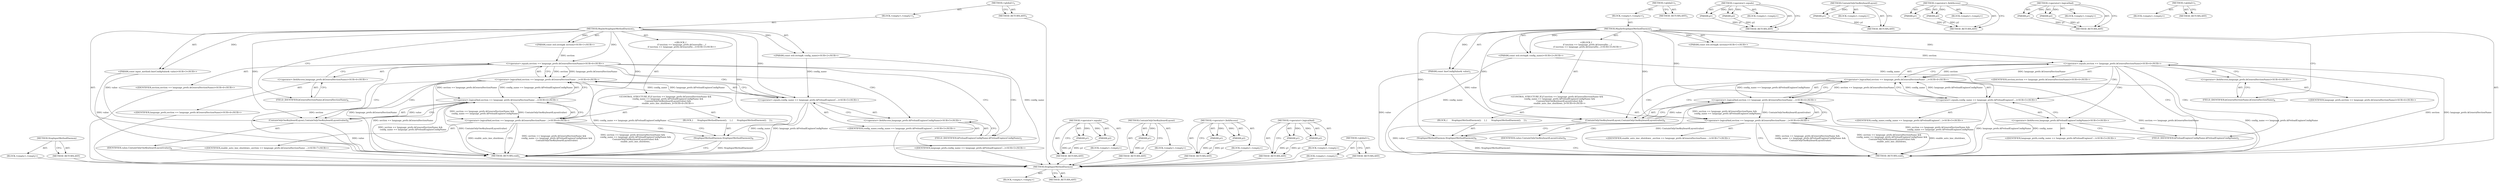 digraph "&lt;global&gt;" {
vulnerable_70 [label=<(METHOD,StopInputMethodDaemon)>];
vulnerable_71 [label=<(BLOCK,&lt;empty&gt;,&lt;empty&gt;)>];
vulnerable_72 [label=<(METHOD_RETURN,ANY)>];
vulnerable_6 [label=<(METHOD,&lt;global&gt;)<SUB>1</SUB>>];
vulnerable_7 [label=<(BLOCK,&lt;empty&gt;,&lt;empty&gt;)<SUB>1</SUB>>];
vulnerable_8 [label=<(METHOD,MaybeStopInputMethodDaemon)<SUB>1</SUB>>];
vulnerable_9 [label="<(PARAM,const std::string&amp; section)<SUB>1</SUB>>"];
vulnerable_10 [label="<(PARAM,const std::string&amp; config_name)<SUB>2</SUB>>"];
vulnerable_11 [label=<(PARAM,const ImeConfigValue&amp; value)<SUB>3</SUB>>];
vulnerable_12 [label="<(BLOCK,{
    if (section == language_prefs::kGeneralSe...,{
    if (section == language_prefs::kGeneralSe...)<SUB>3</SUB>>"];
vulnerable_13 [label="<(CONTROL_STRUCTURE,IF,if (section == language_prefs::kGeneralSectionName &amp;&amp;
        config_name == language_prefs::kPreloadEnginesConfigName &amp;&amp;
        ContainOnlyOneKeyboardLayout(value) &amp;&amp;
        enable_auto_ime_shutdown_))<SUB>4</SUB>>"];
vulnerable_14 [label="<(&lt;operator&gt;.logicalAnd,section == language_prefs::kGeneralSectionName ...)<SUB>4</SUB>>"];
vulnerable_15 [label="<(&lt;operator&gt;.logicalAnd,section == language_prefs::kGeneralSectionName ...)<SUB>4</SUB>>"];
vulnerable_16 [label="<(&lt;operator&gt;.logicalAnd,section == language_prefs::kGeneralSectionName ...)<SUB>4</SUB>>"];
vulnerable_17 [label="<(&lt;operator&gt;.equals,section == language_prefs::kGeneralSectionName)<SUB>4</SUB>>"];
vulnerable_18 [label="<(IDENTIFIER,section,section == language_prefs::kGeneralSectionName)<SUB>4</SUB>>"];
vulnerable_19 [label="<(&lt;operator&gt;.fieldAccess,language_prefs::kGeneralSectionName)<SUB>4</SUB>>"];
vulnerable_20 [label="<(IDENTIFIER,language_prefs,section == language_prefs::kGeneralSectionName)<SUB>4</SUB>>"];
vulnerable_21 [label=<(FIELD_IDENTIFIER,kGeneralSectionName,kGeneralSectionName)<SUB>4</SUB>>];
vulnerable_22 [label="<(&lt;operator&gt;.equals,config_name == language_prefs::kPreloadEnginesC...)<SUB>5</SUB>>"];
vulnerable_23 [label="<(IDENTIFIER,config_name,config_name == language_prefs::kPreloadEnginesC...)<SUB>5</SUB>>"];
vulnerable_24 [label="<(&lt;operator&gt;.fieldAccess,language_prefs::kPreloadEnginesConfigName)<SUB>5</SUB>>"];
vulnerable_25 [label="<(IDENTIFIER,language_prefs,config_name == language_prefs::kPreloadEnginesC...)<SUB>5</SUB>>"];
vulnerable_26 [label=<(FIELD_IDENTIFIER,kPreloadEnginesConfigName,kPreloadEnginesConfigName)<SUB>5</SUB>>];
vulnerable_27 [label=<(ContainOnlyOneKeyboardLayout,ContainOnlyOneKeyboardLayout(value))<SUB>6</SUB>>];
vulnerable_28 [label=<(IDENTIFIER,value,ContainOnlyOneKeyboardLayout(value))<SUB>6</SUB>>];
vulnerable_29 [label="<(IDENTIFIER,enable_auto_ime_shutdown_,section == language_prefs::kGeneralSectionName ...)<SUB>7</SUB>>"];
vulnerable_30 [label=<(BLOCK,{
      StopInputMethodDaemon();
    },{
      StopInputMethodDaemon();
    })<SUB>7</SUB>>];
vulnerable_31 [label=<(StopInputMethodDaemon,StopInputMethodDaemon())<SUB>8</SUB>>];
vulnerable_32 [label=<(METHOD_RETURN,void)<SUB>1</SUB>>];
vulnerable_34 [label=<(METHOD_RETURN,ANY)<SUB>1</SUB>>];
vulnerable_56 [label=<(METHOD,&lt;operator&gt;.equals)>];
vulnerable_57 [label=<(PARAM,p1)>];
vulnerable_58 [label=<(PARAM,p2)>];
vulnerable_59 [label=<(BLOCK,&lt;empty&gt;,&lt;empty&gt;)>];
vulnerable_60 [label=<(METHOD_RETURN,ANY)>];
vulnerable_66 [label=<(METHOD,ContainOnlyOneKeyboardLayout)>];
vulnerable_67 [label=<(PARAM,p1)>];
vulnerable_68 [label=<(BLOCK,&lt;empty&gt;,&lt;empty&gt;)>];
vulnerable_69 [label=<(METHOD_RETURN,ANY)>];
vulnerable_61 [label=<(METHOD,&lt;operator&gt;.fieldAccess)>];
vulnerable_62 [label=<(PARAM,p1)>];
vulnerable_63 [label=<(PARAM,p2)>];
vulnerable_64 [label=<(BLOCK,&lt;empty&gt;,&lt;empty&gt;)>];
vulnerable_65 [label=<(METHOD_RETURN,ANY)>];
vulnerable_51 [label=<(METHOD,&lt;operator&gt;.logicalAnd)>];
vulnerable_52 [label=<(PARAM,p1)>];
vulnerable_53 [label=<(PARAM,p2)>];
vulnerable_54 [label=<(BLOCK,&lt;empty&gt;,&lt;empty&gt;)>];
vulnerable_55 [label=<(METHOD_RETURN,ANY)>];
vulnerable_45 [label=<(METHOD,&lt;global&gt;)<SUB>1</SUB>>];
vulnerable_46 [label=<(BLOCK,&lt;empty&gt;,&lt;empty&gt;)>];
vulnerable_47 [label=<(METHOD_RETURN,ANY)>];
fixed_70 [label=<(METHOD,StopInputMethodDaemon)>];
fixed_71 [label=<(BLOCK,&lt;empty&gt;,&lt;empty&gt;)>];
fixed_72 [label=<(METHOD_RETURN,ANY)>];
fixed_6 [label=<(METHOD,&lt;global&gt;)<SUB>1</SUB>>];
fixed_7 [label=<(BLOCK,&lt;empty&gt;,&lt;empty&gt;)<SUB>1</SUB>>];
fixed_8 [label=<(METHOD,MaybeStopInputMethodDaemon)<SUB>1</SUB>>];
fixed_9 [label="<(PARAM,const std::string&amp; section)<SUB>1</SUB>>"];
fixed_10 [label="<(PARAM,const std::string&amp; config_name)<SUB>2</SUB>>"];
fixed_11 [label="<(PARAM,const input_method::ImeConfigValue&amp; value)<SUB>3</SUB>>"];
fixed_12 [label="<(BLOCK,{
    if (section == language_prefs::kGeneralSe...,{
    if (section == language_prefs::kGeneralSe...)<SUB>3</SUB>>"];
fixed_13 [label="<(CONTROL_STRUCTURE,IF,if (section == language_prefs::kGeneralSectionName &amp;&amp;
        config_name == language_prefs::kPreloadEnginesConfigName &amp;&amp;
        ContainOnlyOneKeyboardLayout(value) &amp;&amp;
        enable_auto_ime_shutdown_))<SUB>4</SUB>>"];
fixed_14 [label="<(&lt;operator&gt;.logicalAnd,section == language_prefs::kGeneralSectionName ...)<SUB>4</SUB>>"];
fixed_15 [label="<(&lt;operator&gt;.logicalAnd,section == language_prefs::kGeneralSectionName ...)<SUB>4</SUB>>"];
fixed_16 [label="<(&lt;operator&gt;.logicalAnd,section == language_prefs::kGeneralSectionName ...)<SUB>4</SUB>>"];
fixed_17 [label="<(&lt;operator&gt;.equals,section == language_prefs::kGeneralSectionName)<SUB>4</SUB>>"];
fixed_18 [label="<(IDENTIFIER,section,section == language_prefs::kGeneralSectionName)<SUB>4</SUB>>"];
fixed_19 [label="<(&lt;operator&gt;.fieldAccess,language_prefs::kGeneralSectionName)<SUB>4</SUB>>"];
fixed_20 [label="<(IDENTIFIER,language_prefs,section == language_prefs::kGeneralSectionName)<SUB>4</SUB>>"];
fixed_21 [label=<(FIELD_IDENTIFIER,kGeneralSectionName,kGeneralSectionName)<SUB>4</SUB>>];
fixed_22 [label="<(&lt;operator&gt;.equals,config_name == language_prefs::kPreloadEnginesC...)<SUB>5</SUB>>"];
fixed_23 [label="<(IDENTIFIER,config_name,config_name == language_prefs::kPreloadEnginesC...)<SUB>5</SUB>>"];
fixed_24 [label="<(&lt;operator&gt;.fieldAccess,language_prefs::kPreloadEnginesConfigName)<SUB>5</SUB>>"];
fixed_25 [label="<(IDENTIFIER,language_prefs,config_name == language_prefs::kPreloadEnginesC...)<SUB>5</SUB>>"];
fixed_26 [label=<(FIELD_IDENTIFIER,kPreloadEnginesConfigName,kPreloadEnginesConfigName)<SUB>5</SUB>>];
fixed_27 [label=<(ContainOnlyOneKeyboardLayout,ContainOnlyOneKeyboardLayout(value))<SUB>6</SUB>>];
fixed_28 [label=<(IDENTIFIER,value,ContainOnlyOneKeyboardLayout(value))<SUB>6</SUB>>];
fixed_29 [label="<(IDENTIFIER,enable_auto_ime_shutdown_,section == language_prefs::kGeneralSectionName ...)<SUB>7</SUB>>"];
fixed_30 [label=<(BLOCK,{
      StopInputMethodDaemon();
    },{
      StopInputMethodDaemon();
    })<SUB>7</SUB>>];
fixed_31 [label=<(StopInputMethodDaemon,StopInputMethodDaemon())<SUB>8</SUB>>];
fixed_32 [label=<(METHOD_RETURN,void)<SUB>1</SUB>>];
fixed_34 [label=<(METHOD_RETURN,ANY)<SUB>1</SUB>>];
fixed_56 [label=<(METHOD,&lt;operator&gt;.equals)>];
fixed_57 [label=<(PARAM,p1)>];
fixed_58 [label=<(PARAM,p2)>];
fixed_59 [label=<(BLOCK,&lt;empty&gt;,&lt;empty&gt;)>];
fixed_60 [label=<(METHOD_RETURN,ANY)>];
fixed_66 [label=<(METHOD,ContainOnlyOneKeyboardLayout)>];
fixed_67 [label=<(PARAM,p1)>];
fixed_68 [label=<(BLOCK,&lt;empty&gt;,&lt;empty&gt;)>];
fixed_69 [label=<(METHOD_RETURN,ANY)>];
fixed_61 [label=<(METHOD,&lt;operator&gt;.fieldAccess)>];
fixed_62 [label=<(PARAM,p1)>];
fixed_63 [label=<(PARAM,p2)>];
fixed_64 [label=<(BLOCK,&lt;empty&gt;,&lt;empty&gt;)>];
fixed_65 [label=<(METHOD_RETURN,ANY)>];
fixed_51 [label=<(METHOD,&lt;operator&gt;.logicalAnd)>];
fixed_52 [label=<(PARAM,p1)>];
fixed_53 [label=<(PARAM,p2)>];
fixed_54 [label=<(BLOCK,&lt;empty&gt;,&lt;empty&gt;)>];
fixed_55 [label=<(METHOD_RETURN,ANY)>];
fixed_45 [label=<(METHOD,&lt;global&gt;)<SUB>1</SUB>>];
fixed_46 [label=<(BLOCK,&lt;empty&gt;,&lt;empty&gt;)>];
fixed_47 [label=<(METHOD_RETURN,ANY)>];
vulnerable_70 -> vulnerable_71  [key=0, label="AST: "];
vulnerable_70 -> vulnerable_72  [key=0, label="AST: "];
vulnerable_70 -> vulnerable_72  [key=1, label="CFG: "];
vulnerable_6 -> vulnerable_7  [key=0, label="AST: "];
vulnerable_6 -> vulnerable_34  [key=0, label="AST: "];
vulnerable_6 -> vulnerable_34  [key=1, label="CFG: "];
vulnerable_7 -> vulnerable_8  [key=0, label="AST: "];
vulnerable_8 -> vulnerable_9  [key=0, label="AST: "];
vulnerable_8 -> vulnerable_9  [key=1, label="DDG: "];
vulnerable_8 -> vulnerable_10  [key=0, label="AST: "];
vulnerable_8 -> vulnerable_10  [key=1, label="DDG: "];
vulnerable_8 -> vulnerable_11  [key=0, label="AST: "];
vulnerable_8 -> vulnerable_11  [key=1, label="DDG: "];
vulnerable_8 -> vulnerable_12  [key=0, label="AST: "];
vulnerable_8 -> vulnerable_32  [key=0, label="AST: "];
vulnerable_8 -> vulnerable_21  [key=0, label="CFG: "];
vulnerable_8 -> vulnerable_14  [key=0, label="DDG: "];
vulnerable_8 -> vulnerable_31  [key=0, label="DDG: "];
vulnerable_8 -> vulnerable_27  [key=0, label="DDG: "];
vulnerable_8 -> vulnerable_17  [key=0, label="DDG: "];
vulnerable_8 -> vulnerable_22  [key=0, label="DDG: "];
vulnerable_9 -> vulnerable_17  [key=0, label="DDG: section"];
vulnerable_10 -> vulnerable_32  [key=0, label="DDG: config_name"];
vulnerable_10 -> vulnerable_22  [key=0, label="DDG: config_name"];
vulnerable_11 -> vulnerable_32  [key=0, label="DDG: value"];
vulnerable_11 -> vulnerable_27  [key=0, label="DDG: value"];
vulnerable_12 -> vulnerable_13  [key=0, label="AST: "];
vulnerable_13 -> vulnerable_14  [key=0, label="AST: "];
vulnerable_13 -> vulnerable_30  [key=0, label="AST: "];
vulnerable_14 -> vulnerable_15  [key=0, label="AST: "];
vulnerable_14 -> vulnerable_29  [key=0, label="AST: "];
vulnerable_14 -> vulnerable_31  [key=0, label="CFG: "];
vulnerable_14 -> vulnerable_31  [key=1, label="CDG: "];
vulnerable_14 -> vulnerable_32  [key=0, label="CFG: "];
vulnerable_14 -> vulnerable_32  [key=1, label="DDG: section == language_prefs::kGeneralSectionName &amp;&amp;
        config_name == language_prefs::kPreloadEnginesConfigName &amp;&amp;
        ContainOnlyOneKeyboardLayout(value)"];
vulnerable_14 -> vulnerable_32  [key=2, label="DDG: section == language_prefs::kGeneralSectionName &amp;&amp;
        config_name == language_prefs::kPreloadEnginesConfigName &amp;&amp;
        ContainOnlyOneKeyboardLayout(value) &amp;&amp;
        enable_auto_ime_shutdown_"];
vulnerable_14 -> vulnerable_32  [key=3, label="DDG: enable_auto_ime_shutdown_"];
vulnerable_15 -> vulnerable_16  [key=0, label="AST: "];
vulnerable_15 -> vulnerable_27  [key=0, label="AST: "];
vulnerable_15 -> vulnerable_14  [key=0, label="CFG: "];
vulnerable_15 -> vulnerable_14  [key=1, label="DDG: section == language_prefs::kGeneralSectionName &amp;&amp;
        config_name == language_prefs::kPreloadEnginesConfigName"];
vulnerable_15 -> vulnerable_14  [key=2, label="DDG: ContainOnlyOneKeyboardLayout(value)"];
vulnerable_15 -> vulnerable_32  [key=0, label="DDG: section == language_prefs::kGeneralSectionName &amp;&amp;
        config_name == language_prefs::kPreloadEnginesConfigName"];
vulnerable_15 -> vulnerable_32  [key=1, label="DDG: ContainOnlyOneKeyboardLayout(value)"];
vulnerable_16 -> vulnerable_17  [key=0, label="AST: "];
vulnerable_16 -> vulnerable_22  [key=0, label="AST: "];
vulnerable_16 -> vulnerable_15  [key=0, label="CFG: "];
vulnerable_16 -> vulnerable_15  [key=1, label="DDG: section == language_prefs::kGeneralSectionName"];
vulnerable_16 -> vulnerable_15  [key=2, label="DDG: config_name == language_prefs::kPreloadEnginesConfigName"];
vulnerable_16 -> vulnerable_27  [key=0, label="CFG: "];
vulnerable_16 -> vulnerable_27  [key=1, label="CDG: "];
vulnerable_16 -> vulnerable_32  [key=0, label="DDG: section == language_prefs::kGeneralSectionName"];
vulnerable_16 -> vulnerable_32  [key=1, label="DDG: config_name == language_prefs::kPreloadEnginesConfigName"];
vulnerable_17 -> vulnerable_18  [key=0, label="AST: "];
vulnerable_17 -> vulnerable_19  [key=0, label="AST: "];
vulnerable_17 -> vulnerable_16  [key=0, label="CFG: "];
vulnerable_17 -> vulnerable_16  [key=1, label="DDG: section"];
vulnerable_17 -> vulnerable_16  [key=2, label="DDG: language_prefs::kGeneralSectionName"];
vulnerable_17 -> vulnerable_26  [key=0, label="CFG: "];
vulnerable_17 -> vulnerable_26  [key=1, label="CDG: "];
vulnerable_17 -> vulnerable_32  [key=0, label="DDG: section"];
vulnerable_17 -> vulnerable_32  [key=1, label="DDG: language_prefs::kGeneralSectionName"];
vulnerable_17 -> vulnerable_24  [key=0, label="CDG: "];
vulnerable_17 -> vulnerable_22  [key=0, label="CDG: "];
vulnerable_19 -> vulnerable_20  [key=0, label="AST: "];
vulnerable_19 -> vulnerable_21  [key=0, label="AST: "];
vulnerable_19 -> vulnerable_17  [key=0, label="CFG: "];
vulnerable_21 -> vulnerable_19  [key=0, label="CFG: "];
vulnerable_22 -> vulnerable_23  [key=0, label="AST: "];
vulnerable_22 -> vulnerable_24  [key=0, label="AST: "];
vulnerable_22 -> vulnerable_16  [key=0, label="CFG: "];
vulnerable_22 -> vulnerable_16  [key=1, label="DDG: config_name"];
vulnerable_22 -> vulnerable_16  [key=2, label="DDG: language_prefs::kPreloadEnginesConfigName"];
vulnerable_22 -> vulnerable_32  [key=0, label="DDG: config_name"];
vulnerable_22 -> vulnerable_32  [key=1, label="DDG: language_prefs::kPreloadEnginesConfigName"];
vulnerable_24 -> vulnerable_25  [key=0, label="AST: "];
vulnerable_24 -> vulnerable_26  [key=0, label="AST: "];
vulnerable_24 -> vulnerable_22  [key=0, label="CFG: "];
vulnerable_26 -> vulnerable_24  [key=0, label="CFG: "];
vulnerable_27 -> vulnerable_28  [key=0, label="AST: "];
vulnerable_27 -> vulnerable_15  [key=0, label="CFG: "];
vulnerable_27 -> vulnerable_15  [key=1, label="DDG: value"];
vulnerable_27 -> vulnerable_32  [key=0, label="DDG: value"];
vulnerable_30 -> vulnerable_31  [key=0, label="AST: "];
vulnerable_31 -> vulnerable_32  [key=0, label="CFG: "];
vulnerable_31 -> vulnerable_32  [key=1, label="DDG: StopInputMethodDaemon()"];
vulnerable_56 -> vulnerable_57  [key=0, label="AST: "];
vulnerable_56 -> vulnerable_57  [key=1, label="DDG: "];
vulnerable_56 -> vulnerable_59  [key=0, label="AST: "];
vulnerable_56 -> vulnerable_58  [key=0, label="AST: "];
vulnerable_56 -> vulnerable_58  [key=1, label="DDG: "];
vulnerable_56 -> vulnerable_60  [key=0, label="AST: "];
vulnerable_56 -> vulnerable_60  [key=1, label="CFG: "];
vulnerable_57 -> vulnerable_60  [key=0, label="DDG: p1"];
vulnerable_58 -> vulnerable_60  [key=0, label="DDG: p2"];
vulnerable_66 -> vulnerable_67  [key=0, label="AST: "];
vulnerable_66 -> vulnerable_67  [key=1, label="DDG: "];
vulnerable_66 -> vulnerable_68  [key=0, label="AST: "];
vulnerable_66 -> vulnerable_69  [key=0, label="AST: "];
vulnerable_66 -> vulnerable_69  [key=1, label="CFG: "];
vulnerable_67 -> vulnerable_69  [key=0, label="DDG: p1"];
vulnerable_61 -> vulnerable_62  [key=0, label="AST: "];
vulnerable_61 -> vulnerable_62  [key=1, label="DDG: "];
vulnerable_61 -> vulnerable_64  [key=0, label="AST: "];
vulnerable_61 -> vulnerable_63  [key=0, label="AST: "];
vulnerable_61 -> vulnerable_63  [key=1, label="DDG: "];
vulnerable_61 -> vulnerable_65  [key=0, label="AST: "];
vulnerable_61 -> vulnerable_65  [key=1, label="CFG: "];
vulnerable_62 -> vulnerable_65  [key=0, label="DDG: p1"];
vulnerable_63 -> vulnerable_65  [key=0, label="DDG: p2"];
vulnerable_51 -> vulnerable_52  [key=0, label="AST: "];
vulnerable_51 -> vulnerable_52  [key=1, label="DDG: "];
vulnerable_51 -> vulnerable_54  [key=0, label="AST: "];
vulnerable_51 -> vulnerable_53  [key=0, label="AST: "];
vulnerable_51 -> vulnerable_53  [key=1, label="DDG: "];
vulnerable_51 -> vulnerable_55  [key=0, label="AST: "];
vulnerable_51 -> vulnerable_55  [key=1, label="CFG: "];
vulnerable_52 -> vulnerable_55  [key=0, label="DDG: p1"];
vulnerable_53 -> vulnerable_55  [key=0, label="DDG: p2"];
vulnerable_45 -> vulnerable_46  [key=0, label="AST: "];
vulnerable_45 -> vulnerable_47  [key=0, label="AST: "];
vulnerable_45 -> vulnerable_47  [key=1, label="CFG: "];
fixed_70 -> fixed_71  [key=0, label="AST: "];
fixed_70 -> fixed_72  [key=0, label="AST: "];
fixed_70 -> fixed_72  [key=1, label="CFG: "];
fixed_71 -> vulnerable_70  [key=0];
fixed_72 -> vulnerable_70  [key=0];
fixed_6 -> fixed_7  [key=0, label="AST: "];
fixed_6 -> fixed_34  [key=0, label="AST: "];
fixed_6 -> fixed_34  [key=1, label="CFG: "];
fixed_7 -> fixed_8  [key=0, label="AST: "];
fixed_8 -> fixed_9  [key=0, label="AST: "];
fixed_8 -> fixed_9  [key=1, label="DDG: "];
fixed_8 -> fixed_10  [key=0, label="AST: "];
fixed_8 -> fixed_10  [key=1, label="DDG: "];
fixed_8 -> fixed_11  [key=0, label="AST: "];
fixed_8 -> fixed_11  [key=1, label="DDG: "];
fixed_8 -> fixed_12  [key=0, label="AST: "];
fixed_8 -> fixed_32  [key=0, label="AST: "];
fixed_8 -> fixed_21  [key=0, label="CFG: "];
fixed_8 -> fixed_14  [key=0, label="DDG: "];
fixed_8 -> fixed_31  [key=0, label="DDG: "];
fixed_8 -> fixed_27  [key=0, label="DDG: "];
fixed_8 -> fixed_17  [key=0, label="DDG: "];
fixed_8 -> fixed_22  [key=0, label="DDG: "];
fixed_9 -> fixed_17  [key=0, label="DDG: section"];
fixed_10 -> fixed_32  [key=0, label="DDG: config_name"];
fixed_10 -> fixed_22  [key=0, label="DDG: config_name"];
fixed_11 -> fixed_32  [key=0, label="DDG: value"];
fixed_11 -> fixed_27  [key=0, label="DDG: value"];
fixed_12 -> fixed_13  [key=0, label="AST: "];
fixed_13 -> fixed_14  [key=0, label="AST: "];
fixed_13 -> fixed_30  [key=0, label="AST: "];
fixed_14 -> fixed_15  [key=0, label="AST: "];
fixed_14 -> fixed_29  [key=0, label="AST: "];
fixed_14 -> fixed_31  [key=0, label="CFG: "];
fixed_14 -> fixed_31  [key=1, label="CDG: "];
fixed_14 -> fixed_32  [key=0, label="CFG: "];
fixed_14 -> fixed_32  [key=1, label="DDG: section == language_prefs::kGeneralSectionName &amp;&amp;
        config_name == language_prefs::kPreloadEnginesConfigName &amp;&amp;
        ContainOnlyOneKeyboardLayout(value)"];
fixed_14 -> fixed_32  [key=2, label="DDG: section == language_prefs::kGeneralSectionName &amp;&amp;
        config_name == language_prefs::kPreloadEnginesConfigName &amp;&amp;
        ContainOnlyOneKeyboardLayout(value) &amp;&amp;
        enable_auto_ime_shutdown_"];
fixed_14 -> fixed_32  [key=3, label="DDG: enable_auto_ime_shutdown_"];
fixed_15 -> fixed_16  [key=0, label="AST: "];
fixed_15 -> fixed_27  [key=0, label="AST: "];
fixed_15 -> fixed_14  [key=0, label="CFG: "];
fixed_15 -> fixed_14  [key=1, label="DDG: section == language_prefs::kGeneralSectionName &amp;&amp;
        config_name == language_prefs::kPreloadEnginesConfigName"];
fixed_15 -> fixed_14  [key=2, label="DDG: ContainOnlyOneKeyboardLayout(value)"];
fixed_15 -> fixed_32  [key=0, label="DDG: section == language_prefs::kGeneralSectionName &amp;&amp;
        config_name == language_prefs::kPreloadEnginesConfigName"];
fixed_15 -> fixed_32  [key=1, label="DDG: ContainOnlyOneKeyboardLayout(value)"];
fixed_16 -> fixed_17  [key=0, label="AST: "];
fixed_16 -> fixed_22  [key=0, label="AST: "];
fixed_16 -> fixed_15  [key=0, label="CFG: "];
fixed_16 -> fixed_15  [key=1, label="DDG: section == language_prefs::kGeneralSectionName"];
fixed_16 -> fixed_15  [key=2, label="DDG: config_name == language_prefs::kPreloadEnginesConfigName"];
fixed_16 -> fixed_27  [key=0, label="CFG: "];
fixed_16 -> fixed_27  [key=1, label="CDG: "];
fixed_16 -> fixed_32  [key=0, label="DDG: section == language_prefs::kGeneralSectionName"];
fixed_16 -> fixed_32  [key=1, label="DDG: config_name == language_prefs::kPreloadEnginesConfigName"];
fixed_17 -> fixed_18  [key=0, label="AST: "];
fixed_17 -> fixed_19  [key=0, label="AST: "];
fixed_17 -> fixed_16  [key=0, label="CFG: "];
fixed_17 -> fixed_16  [key=1, label="DDG: section"];
fixed_17 -> fixed_16  [key=2, label="DDG: language_prefs::kGeneralSectionName"];
fixed_17 -> fixed_26  [key=0, label="CFG: "];
fixed_17 -> fixed_26  [key=1, label="CDG: "];
fixed_17 -> fixed_32  [key=0, label="DDG: section"];
fixed_17 -> fixed_32  [key=1, label="DDG: language_prefs::kGeneralSectionName"];
fixed_17 -> fixed_24  [key=0, label="CDG: "];
fixed_17 -> fixed_22  [key=0, label="CDG: "];
fixed_18 -> vulnerable_70  [key=0];
fixed_19 -> fixed_20  [key=0, label="AST: "];
fixed_19 -> fixed_21  [key=0, label="AST: "];
fixed_19 -> fixed_17  [key=0, label="CFG: "];
fixed_20 -> vulnerable_70  [key=0];
fixed_21 -> fixed_19  [key=0, label="CFG: "];
fixed_22 -> fixed_23  [key=0, label="AST: "];
fixed_22 -> fixed_24  [key=0, label="AST: "];
fixed_22 -> fixed_16  [key=0, label="CFG: "];
fixed_22 -> fixed_16  [key=1, label="DDG: config_name"];
fixed_22 -> fixed_16  [key=2, label="DDG: language_prefs::kPreloadEnginesConfigName"];
fixed_22 -> fixed_32  [key=0, label="DDG: config_name"];
fixed_22 -> fixed_32  [key=1, label="DDG: language_prefs::kPreloadEnginesConfigName"];
fixed_23 -> vulnerable_70  [key=0];
fixed_24 -> fixed_25  [key=0, label="AST: "];
fixed_24 -> fixed_26  [key=0, label="AST: "];
fixed_24 -> fixed_22  [key=0, label="CFG: "];
fixed_25 -> vulnerable_70  [key=0];
fixed_26 -> fixed_24  [key=0, label="CFG: "];
fixed_27 -> fixed_28  [key=0, label="AST: "];
fixed_27 -> fixed_15  [key=0, label="CFG: "];
fixed_27 -> fixed_15  [key=1, label="DDG: value"];
fixed_27 -> fixed_32  [key=0, label="DDG: value"];
fixed_28 -> vulnerable_70  [key=0];
fixed_29 -> vulnerable_70  [key=0];
fixed_30 -> fixed_31  [key=0, label="AST: "];
fixed_31 -> fixed_32  [key=0, label="CFG: "];
fixed_31 -> fixed_32  [key=1, label="DDG: StopInputMethodDaemon()"];
fixed_32 -> vulnerable_70  [key=0];
fixed_34 -> vulnerable_70  [key=0];
fixed_56 -> fixed_57  [key=0, label="AST: "];
fixed_56 -> fixed_57  [key=1, label="DDG: "];
fixed_56 -> fixed_59  [key=0, label="AST: "];
fixed_56 -> fixed_58  [key=0, label="AST: "];
fixed_56 -> fixed_58  [key=1, label="DDG: "];
fixed_56 -> fixed_60  [key=0, label="AST: "];
fixed_56 -> fixed_60  [key=1, label="CFG: "];
fixed_57 -> fixed_60  [key=0, label="DDG: p1"];
fixed_58 -> fixed_60  [key=0, label="DDG: p2"];
fixed_59 -> vulnerable_70  [key=0];
fixed_60 -> vulnerable_70  [key=0];
fixed_66 -> fixed_67  [key=0, label="AST: "];
fixed_66 -> fixed_67  [key=1, label="DDG: "];
fixed_66 -> fixed_68  [key=0, label="AST: "];
fixed_66 -> fixed_69  [key=0, label="AST: "];
fixed_66 -> fixed_69  [key=1, label="CFG: "];
fixed_67 -> fixed_69  [key=0, label="DDG: p1"];
fixed_68 -> vulnerable_70  [key=0];
fixed_69 -> vulnerable_70  [key=0];
fixed_61 -> fixed_62  [key=0, label="AST: "];
fixed_61 -> fixed_62  [key=1, label="DDG: "];
fixed_61 -> fixed_64  [key=0, label="AST: "];
fixed_61 -> fixed_63  [key=0, label="AST: "];
fixed_61 -> fixed_63  [key=1, label="DDG: "];
fixed_61 -> fixed_65  [key=0, label="AST: "];
fixed_61 -> fixed_65  [key=1, label="CFG: "];
fixed_62 -> fixed_65  [key=0, label="DDG: p1"];
fixed_63 -> fixed_65  [key=0, label="DDG: p2"];
fixed_64 -> vulnerable_70  [key=0];
fixed_65 -> vulnerable_70  [key=0];
fixed_51 -> fixed_52  [key=0, label="AST: "];
fixed_51 -> fixed_52  [key=1, label="DDG: "];
fixed_51 -> fixed_54  [key=0, label="AST: "];
fixed_51 -> fixed_53  [key=0, label="AST: "];
fixed_51 -> fixed_53  [key=1, label="DDG: "];
fixed_51 -> fixed_55  [key=0, label="AST: "];
fixed_51 -> fixed_55  [key=1, label="CFG: "];
fixed_52 -> fixed_55  [key=0, label="DDG: p1"];
fixed_53 -> fixed_55  [key=0, label="DDG: p2"];
fixed_54 -> vulnerable_70  [key=0];
fixed_55 -> vulnerable_70  [key=0];
fixed_45 -> fixed_46  [key=0, label="AST: "];
fixed_45 -> fixed_47  [key=0, label="AST: "];
fixed_45 -> fixed_47  [key=1, label="CFG: "];
fixed_46 -> vulnerable_70  [key=0];
fixed_47 -> vulnerable_70  [key=0];
}
